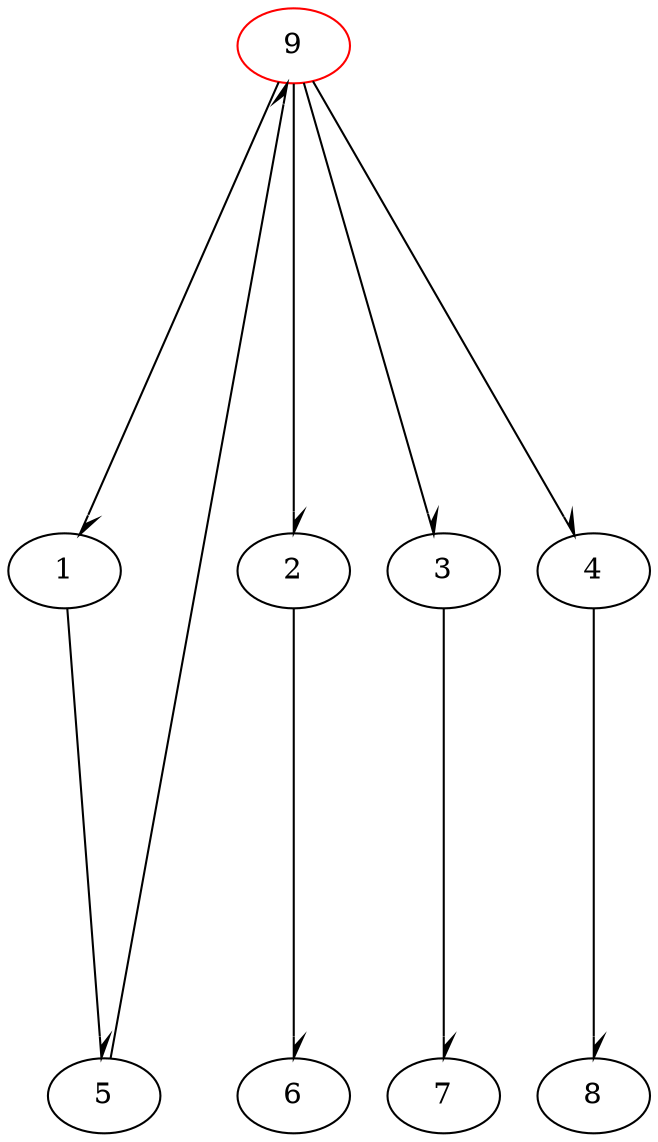 digraph {
overlap=false;
fontsize=6;
normalize=true;
ranksep=3;
height=0.1;
9[color="red"]
9->1[arrowhead=halfopen]
1->5[arrowhead=halfopen]
5->9->2[arrowhead=halfopen]
2->6[arrowhead=halfopen]
9->3[arrowhead=halfopen]
3->7[arrowhead=halfopen]
9->4[arrowhead=halfopen]
4->8[arrowhead=halfopen]
}